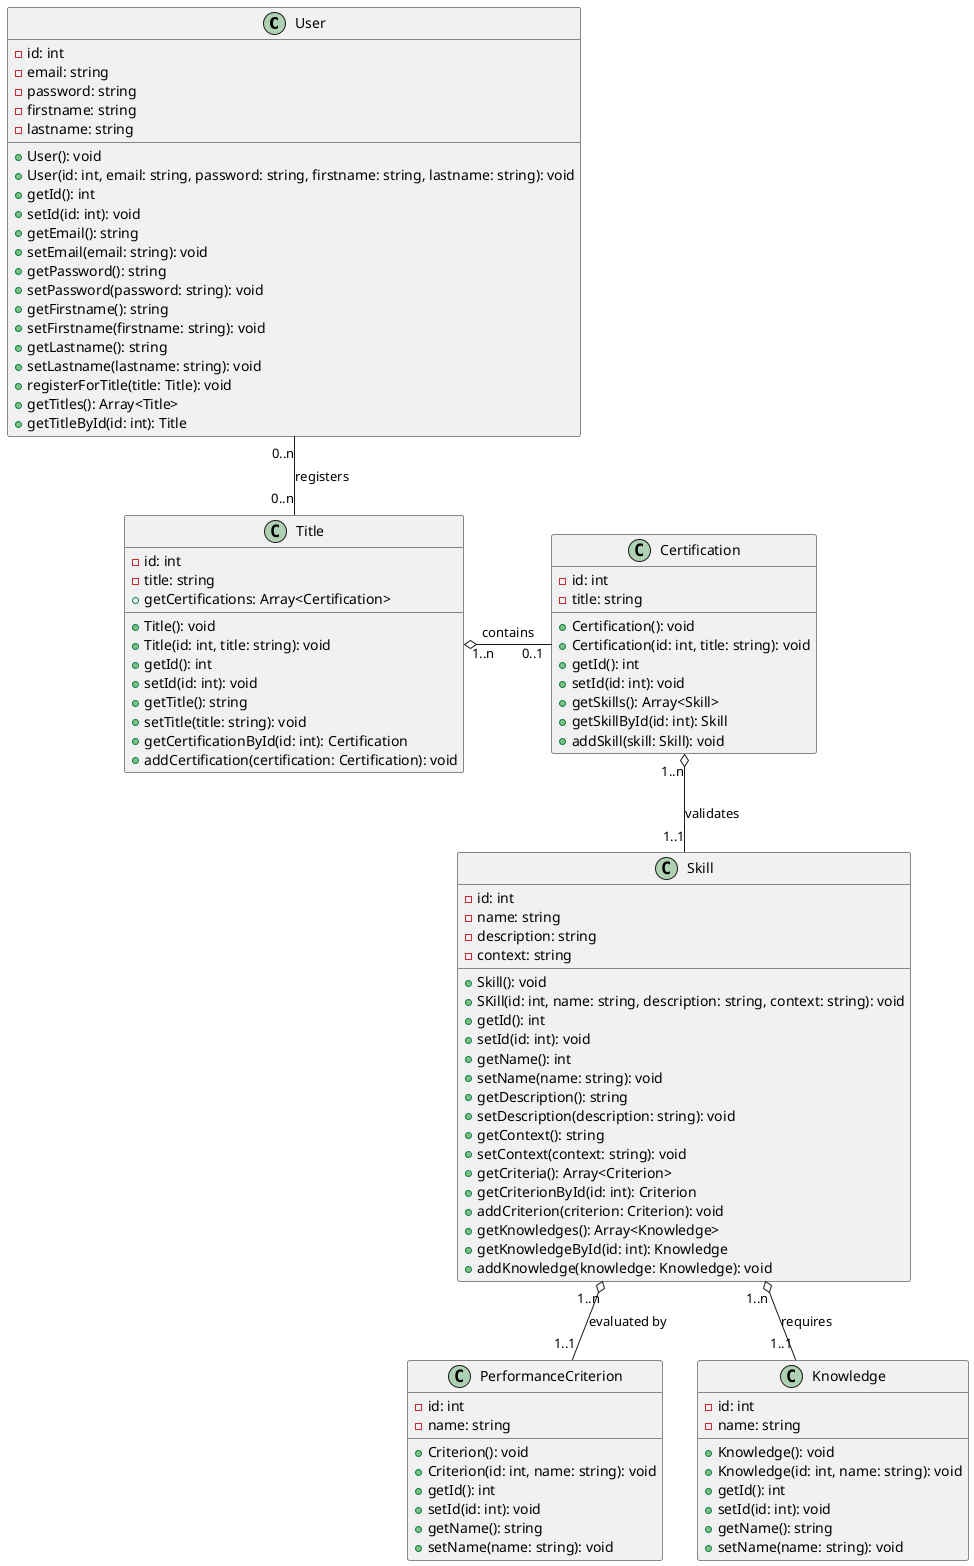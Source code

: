 @startuml
class User {
    -id: int
    -email: string
    -password: string
    -firstname: string
    -lastname: string
    +User(): void
    +User(id: int, email: string, password: string, firstname: string, lastname: string): void
    +getId(): int
    +setId(id: int): void
    +getEmail(): string
    +setEmail(email: string): void
    +getPassword(): string
    +setPassword(password: string): void
    +getFirstname(): string
    +setFirstname(firstname: string): void
    +getLastname(): string
    +setLastname(lastname: string): void
    +registerForTitle(title: Title): void
    +getTitles(): Array<Title>
    +getTitleById(id: int): Title
}

class Title {
    -id: int
    -title: string
    +Title(): void
    +Title(id: int, title: string): void
    +getId(): int
    +setId(id: int): void
    +getTitle(): string
    +setTitle(title: string): void
    +getCertifications: Array<Certification>
    +getCertificationById(id: int): Certification
    +addCertification(certification: Certification): void
}

User "0..n" -- "0..n" Title : registers

class Certification {
    -id: int
    -title: string
    +Certification(): void
    +Certification(id: int, title: string): void
    +getId(): int
    +setId(id: int): void
    +getSkills(): Array<Skill>
    +getSkillById(id: int): Skill
    +addSkill(skill: Skill): void
}

Title "1..n" o-r- "0..1" Certification : contains

class Skill {
    -id: int
    -name: string
    -description: string
    -context: string
    +Skill(): void
    +SKill(id: int, name: string, description: string, context: string): void
    +getId(): int
    +setId(id: int): void
    +getName(): int
    +setName(name: string): void
    +getDescription(): string
    +setDescription(description: string): void
    +getContext(): string
    +setContext(context: string): void
    +getCriteria(): Array<Criterion>
    +getCriterionById(id: int): Criterion
    +addCriterion(criterion: Criterion): void
    +getKnowledges(): Array<Knowledge>
    +getKnowledgeById(id: int): Knowledge
    +addKnowledge(knowledge: Knowledge): void
}

Certification "1..n" o-- "1..1" Skill : validates

class PerformanceCriterion {
    -id: int
    -name: string
    +Criterion(): void
    +Criterion(id: int, name: string): void
    +getId(): int
    +setId(id: int): void
    +getName(): string
    +setName(name: string): void
}

Skill "1..n" o-- "1..1" PerformanceCriterion : evaluated by

class Knowledge {
    -id: int
    -name: string
    +Knowledge(): void
    +Knowledge(id: int, name: string): void
    +getId(): int
    +setId(id: int): void
    +getName(): string
    +setName(name: string): void
}

Skill "1..n" o-- "1..1" Knowledge : requires
@enduml